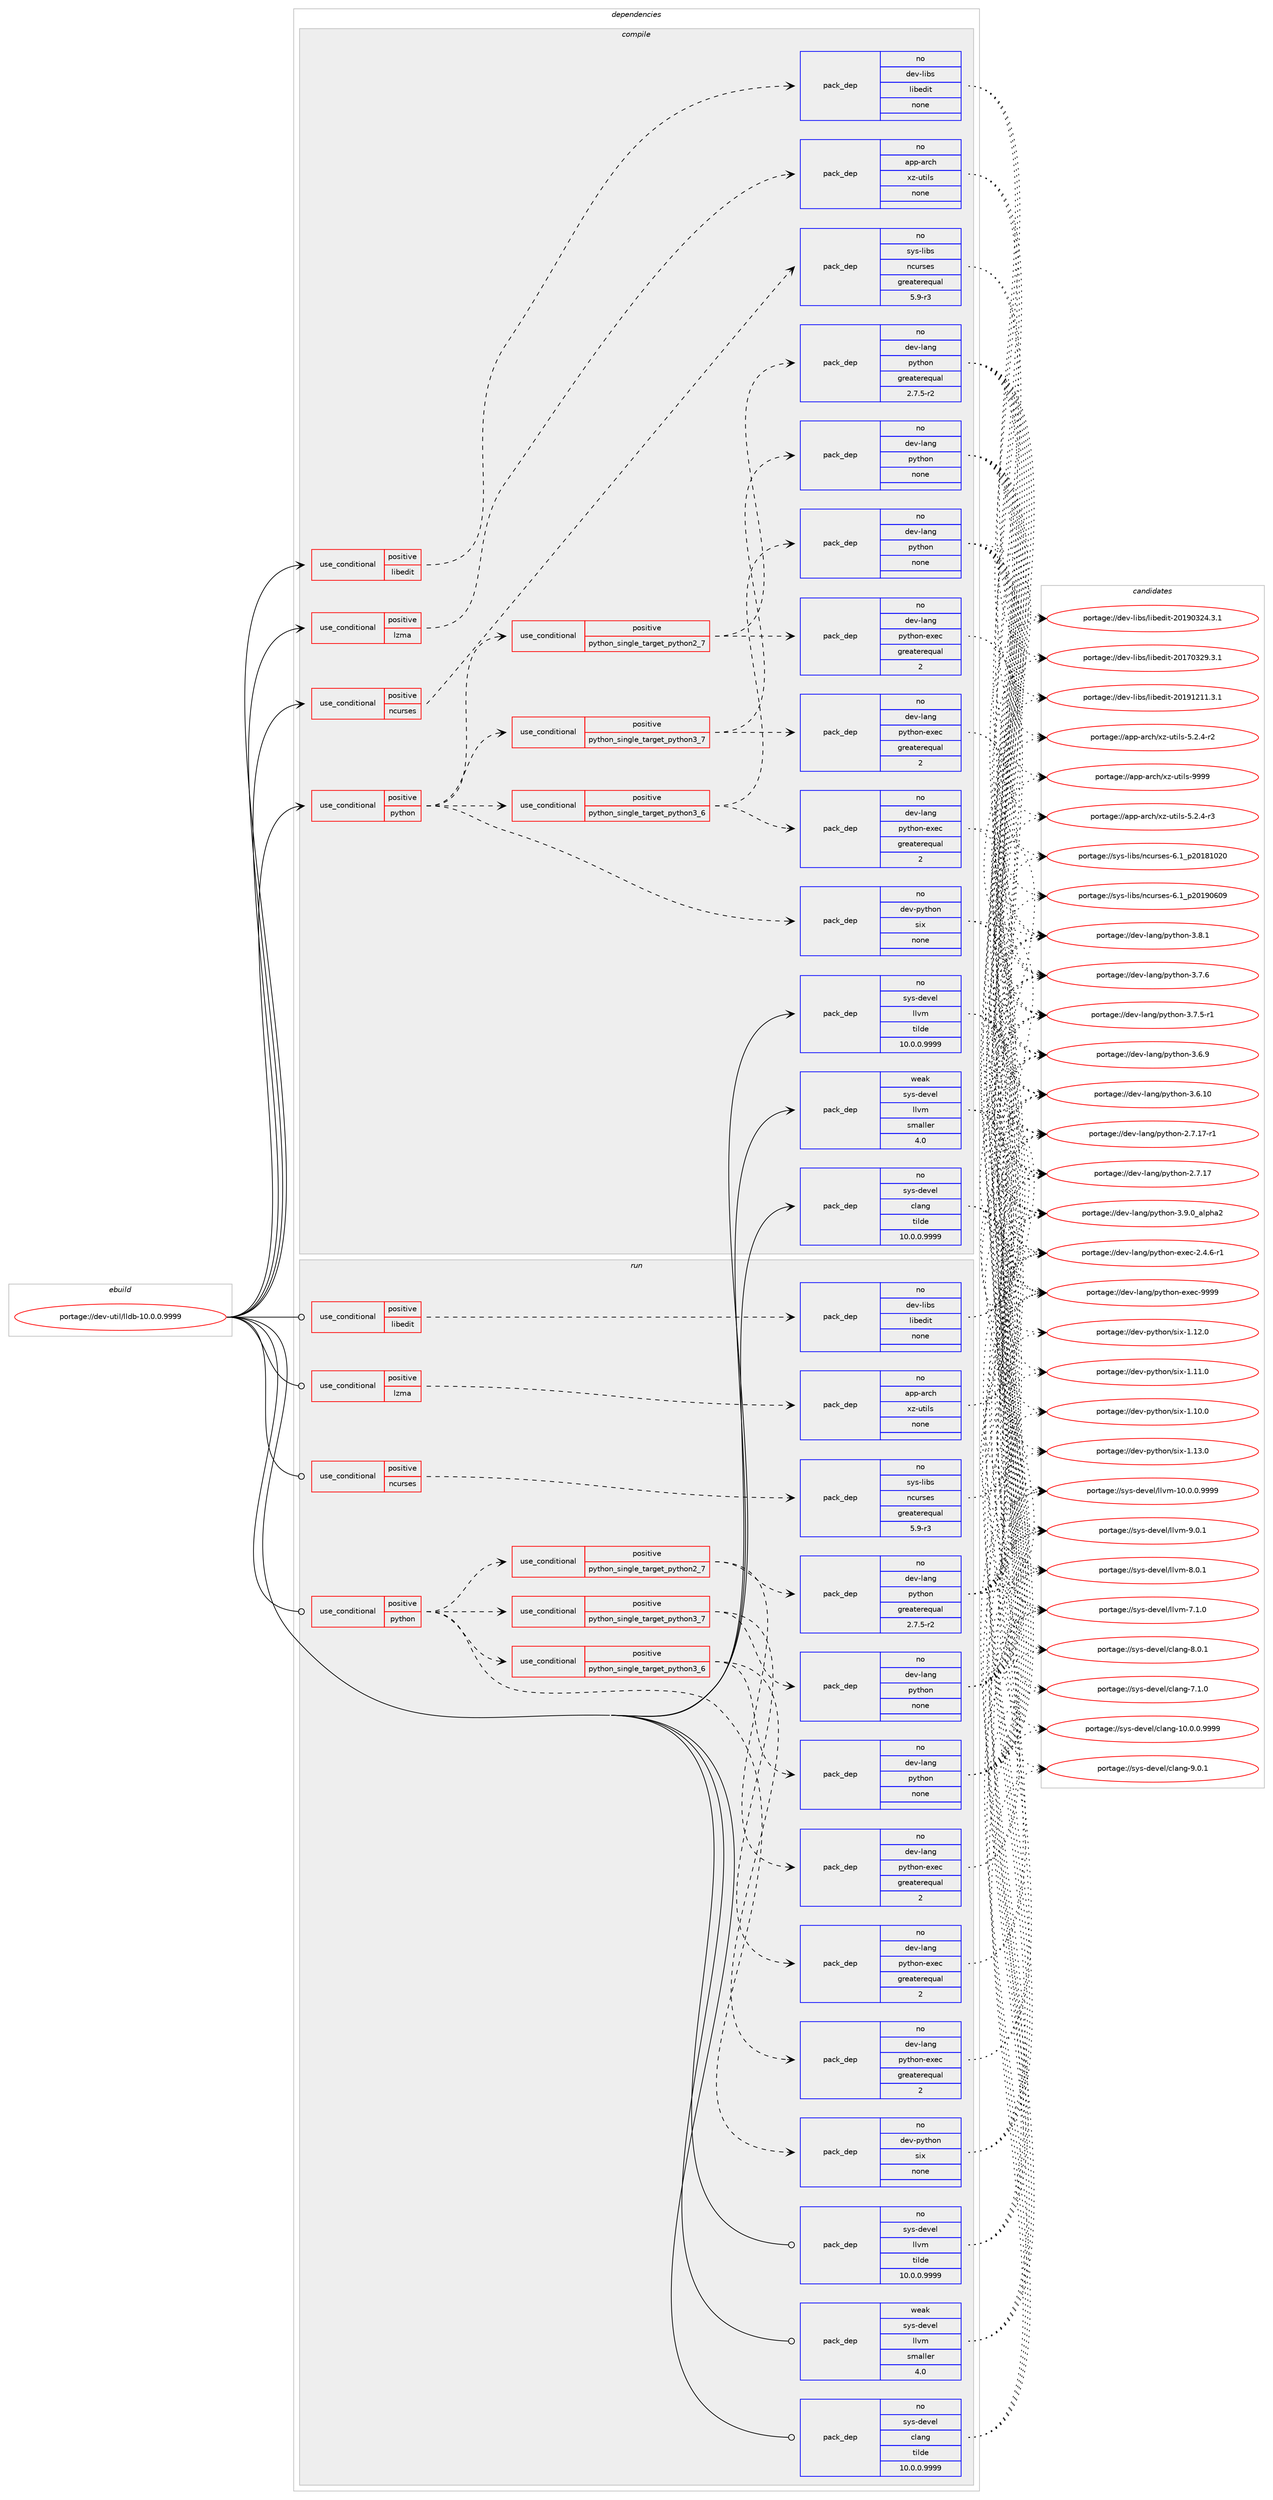 digraph prolog {

# *************
# Graph options
# *************

newrank=true;
concentrate=true;
compound=true;
graph [rankdir=LR,fontname=Helvetica,fontsize=10,ranksep=1.5];#, ranksep=2.5, nodesep=0.2];
edge  [arrowhead=vee];
node  [fontname=Helvetica,fontsize=10];

# **********
# The ebuild
# **********

subgraph cluster_leftcol {
color=gray;
label=<<i>ebuild</i>>;
id [label="portage://dev-util/lldb-10.0.0.9999", color=red, width=4, href="../dev-util/lldb-10.0.0.9999.svg"];
}

# ****************
# The dependencies
# ****************

subgraph cluster_midcol {
color=gray;
label=<<i>dependencies</i>>;
subgraph cluster_compile {
fillcolor="#eeeeee";
style=filled;
label=<<i>compile</i>>;
subgraph cond62200 {
dependency299809 [label=<<TABLE BORDER="0" CELLBORDER="1" CELLSPACING="0" CELLPADDING="4"><TR><TD ROWSPAN="3" CELLPADDING="10">use_conditional</TD></TR><TR><TD>positive</TD></TR><TR><TD>libedit</TD></TR></TABLE>>, shape=none, color=red];
subgraph pack233000 {
dependency299810 [label=<<TABLE BORDER="0" CELLBORDER="1" CELLSPACING="0" CELLPADDING="4" WIDTH="220"><TR><TD ROWSPAN="6" CELLPADDING="30">pack_dep</TD></TR><TR><TD WIDTH="110">no</TD></TR><TR><TD>dev-libs</TD></TR><TR><TD>libedit</TD></TR><TR><TD>none</TD></TR><TR><TD></TD></TR></TABLE>>, shape=none, color=blue];
}
dependency299809:e -> dependency299810:w [weight=20,style="dashed",arrowhead="vee"];
}
id:e -> dependency299809:w [weight=20,style="solid",arrowhead="vee"];
subgraph cond62201 {
dependency299811 [label=<<TABLE BORDER="0" CELLBORDER="1" CELLSPACING="0" CELLPADDING="4"><TR><TD ROWSPAN="3" CELLPADDING="10">use_conditional</TD></TR><TR><TD>positive</TD></TR><TR><TD>lzma</TD></TR></TABLE>>, shape=none, color=red];
subgraph pack233001 {
dependency299812 [label=<<TABLE BORDER="0" CELLBORDER="1" CELLSPACING="0" CELLPADDING="4" WIDTH="220"><TR><TD ROWSPAN="6" CELLPADDING="30">pack_dep</TD></TR><TR><TD WIDTH="110">no</TD></TR><TR><TD>app-arch</TD></TR><TR><TD>xz-utils</TD></TR><TR><TD>none</TD></TR><TR><TD></TD></TR></TABLE>>, shape=none, color=blue];
}
dependency299811:e -> dependency299812:w [weight=20,style="dashed",arrowhead="vee"];
}
id:e -> dependency299811:w [weight=20,style="solid",arrowhead="vee"];
subgraph cond62202 {
dependency299813 [label=<<TABLE BORDER="0" CELLBORDER="1" CELLSPACING="0" CELLPADDING="4"><TR><TD ROWSPAN="3" CELLPADDING="10">use_conditional</TD></TR><TR><TD>positive</TD></TR><TR><TD>ncurses</TD></TR></TABLE>>, shape=none, color=red];
subgraph pack233002 {
dependency299814 [label=<<TABLE BORDER="0" CELLBORDER="1" CELLSPACING="0" CELLPADDING="4" WIDTH="220"><TR><TD ROWSPAN="6" CELLPADDING="30">pack_dep</TD></TR><TR><TD WIDTH="110">no</TD></TR><TR><TD>sys-libs</TD></TR><TR><TD>ncurses</TD></TR><TR><TD>greaterequal</TD></TR><TR><TD>5.9-r3</TD></TR></TABLE>>, shape=none, color=blue];
}
dependency299813:e -> dependency299814:w [weight=20,style="dashed",arrowhead="vee"];
}
id:e -> dependency299813:w [weight=20,style="solid",arrowhead="vee"];
subgraph cond62203 {
dependency299815 [label=<<TABLE BORDER="0" CELLBORDER="1" CELLSPACING="0" CELLPADDING="4"><TR><TD ROWSPAN="3" CELLPADDING="10">use_conditional</TD></TR><TR><TD>positive</TD></TR><TR><TD>python</TD></TR></TABLE>>, shape=none, color=red];
subgraph pack233003 {
dependency299816 [label=<<TABLE BORDER="0" CELLBORDER="1" CELLSPACING="0" CELLPADDING="4" WIDTH="220"><TR><TD ROWSPAN="6" CELLPADDING="30">pack_dep</TD></TR><TR><TD WIDTH="110">no</TD></TR><TR><TD>dev-python</TD></TR><TR><TD>six</TD></TR><TR><TD>none</TD></TR><TR><TD></TD></TR></TABLE>>, shape=none, color=blue];
}
dependency299815:e -> dependency299816:w [weight=20,style="dashed",arrowhead="vee"];
subgraph cond62204 {
dependency299817 [label=<<TABLE BORDER="0" CELLBORDER="1" CELLSPACING="0" CELLPADDING="4"><TR><TD ROWSPAN="3" CELLPADDING="10">use_conditional</TD></TR><TR><TD>positive</TD></TR><TR><TD>python_single_target_python2_7</TD></TR></TABLE>>, shape=none, color=red];
subgraph pack233004 {
dependency299818 [label=<<TABLE BORDER="0" CELLBORDER="1" CELLSPACING="0" CELLPADDING="4" WIDTH="220"><TR><TD ROWSPAN="6" CELLPADDING="30">pack_dep</TD></TR><TR><TD WIDTH="110">no</TD></TR><TR><TD>dev-lang</TD></TR><TR><TD>python</TD></TR><TR><TD>greaterequal</TD></TR><TR><TD>2.7.5-r2</TD></TR></TABLE>>, shape=none, color=blue];
}
dependency299817:e -> dependency299818:w [weight=20,style="dashed",arrowhead="vee"];
subgraph pack233005 {
dependency299819 [label=<<TABLE BORDER="0" CELLBORDER="1" CELLSPACING="0" CELLPADDING="4" WIDTH="220"><TR><TD ROWSPAN="6" CELLPADDING="30">pack_dep</TD></TR><TR><TD WIDTH="110">no</TD></TR><TR><TD>dev-lang</TD></TR><TR><TD>python-exec</TD></TR><TR><TD>greaterequal</TD></TR><TR><TD>2</TD></TR></TABLE>>, shape=none, color=blue];
}
dependency299817:e -> dependency299819:w [weight=20,style="dashed",arrowhead="vee"];
}
dependency299815:e -> dependency299817:w [weight=20,style="dashed",arrowhead="vee"];
subgraph cond62205 {
dependency299820 [label=<<TABLE BORDER="0" CELLBORDER="1" CELLSPACING="0" CELLPADDING="4"><TR><TD ROWSPAN="3" CELLPADDING="10">use_conditional</TD></TR><TR><TD>positive</TD></TR><TR><TD>python_single_target_python3_6</TD></TR></TABLE>>, shape=none, color=red];
subgraph pack233006 {
dependency299821 [label=<<TABLE BORDER="0" CELLBORDER="1" CELLSPACING="0" CELLPADDING="4" WIDTH="220"><TR><TD ROWSPAN="6" CELLPADDING="30">pack_dep</TD></TR><TR><TD WIDTH="110">no</TD></TR><TR><TD>dev-lang</TD></TR><TR><TD>python</TD></TR><TR><TD>none</TD></TR><TR><TD></TD></TR></TABLE>>, shape=none, color=blue];
}
dependency299820:e -> dependency299821:w [weight=20,style="dashed",arrowhead="vee"];
subgraph pack233007 {
dependency299822 [label=<<TABLE BORDER="0" CELLBORDER="1" CELLSPACING="0" CELLPADDING="4" WIDTH="220"><TR><TD ROWSPAN="6" CELLPADDING="30">pack_dep</TD></TR><TR><TD WIDTH="110">no</TD></TR><TR><TD>dev-lang</TD></TR><TR><TD>python-exec</TD></TR><TR><TD>greaterequal</TD></TR><TR><TD>2</TD></TR></TABLE>>, shape=none, color=blue];
}
dependency299820:e -> dependency299822:w [weight=20,style="dashed",arrowhead="vee"];
}
dependency299815:e -> dependency299820:w [weight=20,style="dashed",arrowhead="vee"];
subgraph cond62206 {
dependency299823 [label=<<TABLE BORDER="0" CELLBORDER="1" CELLSPACING="0" CELLPADDING="4"><TR><TD ROWSPAN="3" CELLPADDING="10">use_conditional</TD></TR><TR><TD>positive</TD></TR><TR><TD>python_single_target_python3_7</TD></TR></TABLE>>, shape=none, color=red];
subgraph pack233008 {
dependency299824 [label=<<TABLE BORDER="0" CELLBORDER="1" CELLSPACING="0" CELLPADDING="4" WIDTH="220"><TR><TD ROWSPAN="6" CELLPADDING="30">pack_dep</TD></TR><TR><TD WIDTH="110">no</TD></TR><TR><TD>dev-lang</TD></TR><TR><TD>python</TD></TR><TR><TD>none</TD></TR><TR><TD></TD></TR></TABLE>>, shape=none, color=blue];
}
dependency299823:e -> dependency299824:w [weight=20,style="dashed",arrowhead="vee"];
subgraph pack233009 {
dependency299825 [label=<<TABLE BORDER="0" CELLBORDER="1" CELLSPACING="0" CELLPADDING="4" WIDTH="220"><TR><TD ROWSPAN="6" CELLPADDING="30">pack_dep</TD></TR><TR><TD WIDTH="110">no</TD></TR><TR><TD>dev-lang</TD></TR><TR><TD>python-exec</TD></TR><TR><TD>greaterequal</TD></TR><TR><TD>2</TD></TR></TABLE>>, shape=none, color=blue];
}
dependency299823:e -> dependency299825:w [weight=20,style="dashed",arrowhead="vee"];
}
dependency299815:e -> dependency299823:w [weight=20,style="dashed",arrowhead="vee"];
}
id:e -> dependency299815:w [weight=20,style="solid",arrowhead="vee"];
subgraph pack233010 {
dependency299826 [label=<<TABLE BORDER="0" CELLBORDER="1" CELLSPACING="0" CELLPADDING="4" WIDTH="220"><TR><TD ROWSPAN="6" CELLPADDING="30">pack_dep</TD></TR><TR><TD WIDTH="110">no</TD></TR><TR><TD>sys-devel</TD></TR><TR><TD>clang</TD></TR><TR><TD>tilde</TD></TR><TR><TD>10.0.0.9999</TD></TR></TABLE>>, shape=none, color=blue];
}
id:e -> dependency299826:w [weight=20,style="solid",arrowhead="vee"];
subgraph pack233011 {
dependency299827 [label=<<TABLE BORDER="0" CELLBORDER="1" CELLSPACING="0" CELLPADDING="4" WIDTH="220"><TR><TD ROWSPAN="6" CELLPADDING="30">pack_dep</TD></TR><TR><TD WIDTH="110">no</TD></TR><TR><TD>sys-devel</TD></TR><TR><TD>llvm</TD></TR><TR><TD>tilde</TD></TR><TR><TD>10.0.0.9999</TD></TR></TABLE>>, shape=none, color=blue];
}
id:e -> dependency299827:w [weight=20,style="solid",arrowhead="vee"];
subgraph pack233012 {
dependency299828 [label=<<TABLE BORDER="0" CELLBORDER="1" CELLSPACING="0" CELLPADDING="4" WIDTH="220"><TR><TD ROWSPAN="6" CELLPADDING="30">pack_dep</TD></TR><TR><TD WIDTH="110">weak</TD></TR><TR><TD>sys-devel</TD></TR><TR><TD>llvm</TD></TR><TR><TD>smaller</TD></TR><TR><TD>4.0</TD></TR></TABLE>>, shape=none, color=blue];
}
id:e -> dependency299828:w [weight=20,style="solid",arrowhead="vee"];
}
subgraph cluster_compileandrun {
fillcolor="#eeeeee";
style=filled;
label=<<i>compile and run</i>>;
}
subgraph cluster_run {
fillcolor="#eeeeee";
style=filled;
label=<<i>run</i>>;
subgraph cond62207 {
dependency299829 [label=<<TABLE BORDER="0" CELLBORDER="1" CELLSPACING="0" CELLPADDING="4"><TR><TD ROWSPAN="3" CELLPADDING="10">use_conditional</TD></TR><TR><TD>positive</TD></TR><TR><TD>libedit</TD></TR></TABLE>>, shape=none, color=red];
subgraph pack233013 {
dependency299830 [label=<<TABLE BORDER="0" CELLBORDER="1" CELLSPACING="0" CELLPADDING="4" WIDTH="220"><TR><TD ROWSPAN="6" CELLPADDING="30">pack_dep</TD></TR><TR><TD WIDTH="110">no</TD></TR><TR><TD>dev-libs</TD></TR><TR><TD>libedit</TD></TR><TR><TD>none</TD></TR><TR><TD></TD></TR></TABLE>>, shape=none, color=blue];
}
dependency299829:e -> dependency299830:w [weight=20,style="dashed",arrowhead="vee"];
}
id:e -> dependency299829:w [weight=20,style="solid",arrowhead="odot"];
subgraph cond62208 {
dependency299831 [label=<<TABLE BORDER="0" CELLBORDER="1" CELLSPACING="0" CELLPADDING="4"><TR><TD ROWSPAN="3" CELLPADDING="10">use_conditional</TD></TR><TR><TD>positive</TD></TR><TR><TD>lzma</TD></TR></TABLE>>, shape=none, color=red];
subgraph pack233014 {
dependency299832 [label=<<TABLE BORDER="0" CELLBORDER="1" CELLSPACING="0" CELLPADDING="4" WIDTH="220"><TR><TD ROWSPAN="6" CELLPADDING="30">pack_dep</TD></TR><TR><TD WIDTH="110">no</TD></TR><TR><TD>app-arch</TD></TR><TR><TD>xz-utils</TD></TR><TR><TD>none</TD></TR><TR><TD></TD></TR></TABLE>>, shape=none, color=blue];
}
dependency299831:e -> dependency299832:w [weight=20,style="dashed",arrowhead="vee"];
}
id:e -> dependency299831:w [weight=20,style="solid",arrowhead="odot"];
subgraph cond62209 {
dependency299833 [label=<<TABLE BORDER="0" CELLBORDER="1" CELLSPACING="0" CELLPADDING="4"><TR><TD ROWSPAN="3" CELLPADDING="10">use_conditional</TD></TR><TR><TD>positive</TD></TR><TR><TD>ncurses</TD></TR></TABLE>>, shape=none, color=red];
subgraph pack233015 {
dependency299834 [label=<<TABLE BORDER="0" CELLBORDER="1" CELLSPACING="0" CELLPADDING="4" WIDTH="220"><TR><TD ROWSPAN="6" CELLPADDING="30">pack_dep</TD></TR><TR><TD WIDTH="110">no</TD></TR><TR><TD>sys-libs</TD></TR><TR><TD>ncurses</TD></TR><TR><TD>greaterequal</TD></TR><TR><TD>5.9-r3</TD></TR></TABLE>>, shape=none, color=blue];
}
dependency299833:e -> dependency299834:w [weight=20,style="dashed",arrowhead="vee"];
}
id:e -> dependency299833:w [weight=20,style="solid",arrowhead="odot"];
subgraph cond62210 {
dependency299835 [label=<<TABLE BORDER="0" CELLBORDER="1" CELLSPACING="0" CELLPADDING="4"><TR><TD ROWSPAN="3" CELLPADDING="10">use_conditional</TD></TR><TR><TD>positive</TD></TR><TR><TD>python</TD></TR></TABLE>>, shape=none, color=red];
subgraph pack233016 {
dependency299836 [label=<<TABLE BORDER="0" CELLBORDER="1" CELLSPACING="0" CELLPADDING="4" WIDTH="220"><TR><TD ROWSPAN="6" CELLPADDING="30">pack_dep</TD></TR><TR><TD WIDTH="110">no</TD></TR><TR><TD>dev-python</TD></TR><TR><TD>six</TD></TR><TR><TD>none</TD></TR><TR><TD></TD></TR></TABLE>>, shape=none, color=blue];
}
dependency299835:e -> dependency299836:w [weight=20,style="dashed",arrowhead="vee"];
subgraph cond62211 {
dependency299837 [label=<<TABLE BORDER="0" CELLBORDER="1" CELLSPACING="0" CELLPADDING="4"><TR><TD ROWSPAN="3" CELLPADDING="10">use_conditional</TD></TR><TR><TD>positive</TD></TR><TR><TD>python_single_target_python2_7</TD></TR></TABLE>>, shape=none, color=red];
subgraph pack233017 {
dependency299838 [label=<<TABLE BORDER="0" CELLBORDER="1" CELLSPACING="0" CELLPADDING="4" WIDTH="220"><TR><TD ROWSPAN="6" CELLPADDING="30">pack_dep</TD></TR><TR><TD WIDTH="110">no</TD></TR><TR><TD>dev-lang</TD></TR><TR><TD>python</TD></TR><TR><TD>greaterequal</TD></TR><TR><TD>2.7.5-r2</TD></TR></TABLE>>, shape=none, color=blue];
}
dependency299837:e -> dependency299838:w [weight=20,style="dashed",arrowhead="vee"];
subgraph pack233018 {
dependency299839 [label=<<TABLE BORDER="0" CELLBORDER="1" CELLSPACING="0" CELLPADDING="4" WIDTH="220"><TR><TD ROWSPAN="6" CELLPADDING="30">pack_dep</TD></TR><TR><TD WIDTH="110">no</TD></TR><TR><TD>dev-lang</TD></TR><TR><TD>python-exec</TD></TR><TR><TD>greaterequal</TD></TR><TR><TD>2</TD></TR></TABLE>>, shape=none, color=blue];
}
dependency299837:e -> dependency299839:w [weight=20,style="dashed",arrowhead="vee"];
}
dependency299835:e -> dependency299837:w [weight=20,style="dashed",arrowhead="vee"];
subgraph cond62212 {
dependency299840 [label=<<TABLE BORDER="0" CELLBORDER="1" CELLSPACING="0" CELLPADDING="4"><TR><TD ROWSPAN="3" CELLPADDING="10">use_conditional</TD></TR><TR><TD>positive</TD></TR><TR><TD>python_single_target_python3_6</TD></TR></TABLE>>, shape=none, color=red];
subgraph pack233019 {
dependency299841 [label=<<TABLE BORDER="0" CELLBORDER="1" CELLSPACING="0" CELLPADDING="4" WIDTH="220"><TR><TD ROWSPAN="6" CELLPADDING="30">pack_dep</TD></TR><TR><TD WIDTH="110">no</TD></TR><TR><TD>dev-lang</TD></TR><TR><TD>python</TD></TR><TR><TD>none</TD></TR><TR><TD></TD></TR></TABLE>>, shape=none, color=blue];
}
dependency299840:e -> dependency299841:w [weight=20,style="dashed",arrowhead="vee"];
subgraph pack233020 {
dependency299842 [label=<<TABLE BORDER="0" CELLBORDER="1" CELLSPACING="0" CELLPADDING="4" WIDTH="220"><TR><TD ROWSPAN="6" CELLPADDING="30">pack_dep</TD></TR><TR><TD WIDTH="110">no</TD></TR><TR><TD>dev-lang</TD></TR><TR><TD>python-exec</TD></TR><TR><TD>greaterequal</TD></TR><TR><TD>2</TD></TR></TABLE>>, shape=none, color=blue];
}
dependency299840:e -> dependency299842:w [weight=20,style="dashed",arrowhead="vee"];
}
dependency299835:e -> dependency299840:w [weight=20,style="dashed",arrowhead="vee"];
subgraph cond62213 {
dependency299843 [label=<<TABLE BORDER="0" CELLBORDER="1" CELLSPACING="0" CELLPADDING="4"><TR><TD ROWSPAN="3" CELLPADDING="10">use_conditional</TD></TR><TR><TD>positive</TD></TR><TR><TD>python_single_target_python3_7</TD></TR></TABLE>>, shape=none, color=red];
subgraph pack233021 {
dependency299844 [label=<<TABLE BORDER="0" CELLBORDER="1" CELLSPACING="0" CELLPADDING="4" WIDTH="220"><TR><TD ROWSPAN="6" CELLPADDING="30">pack_dep</TD></TR><TR><TD WIDTH="110">no</TD></TR><TR><TD>dev-lang</TD></TR><TR><TD>python</TD></TR><TR><TD>none</TD></TR><TR><TD></TD></TR></TABLE>>, shape=none, color=blue];
}
dependency299843:e -> dependency299844:w [weight=20,style="dashed",arrowhead="vee"];
subgraph pack233022 {
dependency299845 [label=<<TABLE BORDER="0" CELLBORDER="1" CELLSPACING="0" CELLPADDING="4" WIDTH="220"><TR><TD ROWSPAN="6" CELLPADDING="30">pack_dep</TD></TR><TR><TD WIDTH="110">no</TD></TR><TR><TD>dev-lang</TD></TR><TR><TD>python-exec</TD></TR><TR><TD>greaterequal</TD></TR><TR><TD>2</TD></TR></TABLE>>, shape=none, color=blue];
}
dependency299843:e -> dependency299845:w [weight=20,style="dashed",arrowhead="vee"];
}
dependency299835:e -> dependency299843:w [weight=20,style="dashed",arrowhead="vee"];
}
id:e -> dependency299835:w [weight=20,style="solid",arrowhead="odot"];
subgraph pack233023 {
dependency299846 [label=<<TABLE BORDER="0" CELLBORDER="1" CELLSPACING="0" CELLPADDING="4" WIDTH="220"><TR><TD ROWSPAN="6" CELLPADDING="30">pack_dep</TD></TR><TR><TD WIDTH="110">no</TD></TR><TR><TD>sys-devel</TD></TR><TR><TD>clang</TD></TR><TR><TD>tilde</TD></TR><TR><TD>10.0.0.9999</TD></TR></TABLE>>, shape=none, color=blue];
}
id:e -> dependency299846:w [weight=20,style="solid",arrowhead="odot"];
subgraph pack233024 {
dependency299847 [label=<<TABLE BORDER="0" CELLBORDER="1" CELLSPACING="0" CELLPADDING="4" WIDTH="220"><TR><TD ROWSPAN="6" CELLPADDING="30">pack_dep</TD></TR><TR><TD WIDTH="110">no</TD></TR><TR><TD>sys-devel</TD></TR><TR><TD>llvm</TD></TR><TR><TD>tilde</TD></TR><TR><TD>10.0.0.9999</TD></TR></TABLE>>, shape=none, color=blue];
}
id:e -> dependency299847:w [weight=20,style="solid",arrowhead="odot"];
subgraph pack233025 {
dependency299848 [label=<<TABLE BORDER="0" CELLBORDER="1" CELLSPACING="0" CELLPADDING="4" WIDTH="220"><TR><TD ROWSPAN="6" CELLPADDING="30">pack_dep</TD></TR><TR><TD WIDTH="110">weak</TD></TR><TR><TD>sys-devel</TD></TR><TR><TD>llvm</TD></TR><TR><TD>smaller</TD></TR><TR><TD>4.0</TD></TR></TABLE>>, shape=none, color=blue];
}
id:e -> dependency299848:w [weight=20,style="solid",arrowhead="odot"];
}
}

# **************
# The candidates
# **************

subgraph cluster_choices {
rank=same;
color=gray;
label=<<i>candidates</i>>;

subgraph choice233000 {
color=black;
nodesep=1;
choice1001011184510810598115471081059810110010511645504849574950494946514649 [label="portage://dev-libs/libedit-20191211.3.1", color=red, width=4,href="../dev-libs/libedit-20191211.3.1.svg"];
choice1001011184510810598115471081059810110010511645504849574851505246514649 [label="portage://dev-libs/libedit-20190324.3.1", color=red, width=4,href="../dev-libs/libedit-20190324.3.1.svg"];
choice1001011184510810598115471081059810110010511645504849554851505746514649 [label="portage://dev-libs/libedit-20170329.3.1", color=red, width=4,href="../dev-libs/libedit-20170329.3.1.svg"];
dependency299810:e -> choice1001011184510810598115471081059810110010511645504849574950494946514649:w [style=dotted,weight="100"];
dependency299810:e -> choice1001011184510810598115471081059810110010511645504849574851505246514649:w [style=dotted,weight="100"];
dependency299810:e -> choice1001011184510810598115471081059810110010511645504849554851505746514649:w [style=dotted,weight="100"];
}
subgraph choice233001 {
color=black;
nodesep=1;
choice9711211245971149910447120122451171161051081154557575757 [label="portage://app-arch/xz-utils-9999", color=red, width=4,href="../app-arch/xz-utils-9999.svg"];
choice9711211245971149910447120122451171161051081154553465046524511451 [label="portage://app-arch/xz-utils-5.2.4-r3", color=red, width=4,href="../app-arch/xz-utils-5.2.4-r3.svg"];
choice9711211245971149910447120122451171161051081154553465046524511450 [label="portage://app-arch/xz-utils-5.2.4-r2", color=red, width=4,href="../app-arch/xz-utils-5.2.4-r2.svg"];
dependency299812:e -> choice9711211245971149910447120122451171161051081154557575757:w [style=dotted,weight="100"];
dependency299812:e -> choice9711211245971149910447120122451171161051081154553465046524511451:w [style=dotted,weight="100"];
dependency299812:e -> choice9711211245971149910447120122451171161051081154553465046524511450:w [style=dotted,weight="100"];
}
subgraph choice233002 {
color=black;
nodesep=1;
choice1151211154510810598115471109911711411510111545544649951125048495748544857 [label="portage://sys-libs/ncurses-6.1_p20190609", color=red, width=4,href="../sys-libs/ncurses-6.1_p20190609.svg"];
choice1151211154510810598115471109911711411510111545544649951125048495649485048 [label="portage://sys-libs/ncurses-6.1_p20181020", color=red, width=4,href="../sys-libs/ncurses-6.1_p20181020.svg"];
dependency299814:e -> choice1151211154510810598115471109911711411510111545544649951125048495748544857:w [style=dotted,weight="100"];
dependency299814:e -> choice1151211154510810598115471109911711411510111545544649951125048495649485048:w [style=dotted,weight="100"];
}
subgraph choice233003 {
color=black;
nodesep=1;
choice100101118451121211161041111104711510512045494649514648 [label="portage://dev-python/six-1.13.0", color=red, width=4,href="../dev-python/six-1.13.0.svg"];
choice100101118451121211161041111104711510512045494649504648 [label="portage://dev-python/six-1.12.0", color=red, width=4,href="../dev-python/six-1.12.0.svg"];
choice100101118451121211161041111104711510512045494649494648 [label="portage://dev-python/six-1.11.0", color=red, width=4,href="../dev-python/six-1.11.0.svg"];
choice100101118451121211161041111104711510512045494649484648 [label="portage://dev-python/six-1.10.0", color=red, width=4,href="../dev-python/six-1.10.0.svg"];
dependency299816:e -> choice100101118451121211161041111104711510512045494649514648:w [style=dotted,weight="100"];
dependency299816:e -> choice100101118451121211161041111104711510512045494649504648:w [style=dotted,weight="100"];
dependency299816:e -> choice100101118451121211161041111104711510512045494649494648:w [style=dotted,weight="100"];
dependency299816:e -> choice100101118451121211161041111104711510512045494649484648:w [style=dotted,weight="100"];
}
subgraph choice233004 {
color=black;
nodesep=1;
choice10010111845108971101034711212111610411111045514657464895971081121049750 [label="portage://dev-lang/python-3.9.0_alpha2", color=red, width=4,href="../dev-lang/python-3.9.0_alpha2.svg"];
choice100101118451089711010347112121116104111110455146564649 [label="portage://dev-lang/python-3.8.1", color=red, width=4,href="../dev-lang/python-3.8.1.svg"];
choice100101118451089711010347112121116104111110455146554654 [label="portage://dev-lang/python-3.7.6", color=red, width=4,href="../dev-lang/python-3.7.6.svg"];
choice1001011184510897110103471121211161041111104551465546534511449 [label="portage://dev-lang/python-3.7.5-r1", color=red, width=4,href="../dev-lang/python-3.7.5-r1.svg"];
choice100101118451089711010347112121116104111110455146544657 [label="portage://dev-lang/python-3.6.9", color=red, width=4,href="../dev-lang/python-3.6.9.svg"];
choice10010111845108971101034711212111610411111045514654464948 [label="portage://dev-lang/python-3.6.10", color=red, width=4,href="../dev-lang/python-3.6.10.svg"];
choice100101118451089711010347112121116104111110455046554649554511449 [label="portage://dev-lang/python-2.7.17-r1", color=red, width=4,href="../dev-lang/python-2.7.17-r1.svg"];
choice10010111845108971101034711212111610411111045504655464955 [label="portage://dev-lang/python-2.7.17", color=red, width=4,href="../dev-lang/python-2.7.17.svg"];
dependency299818:e -> choice10010111845108971101034711212111610411111045514657464895971081121049750:w [style=dotted,weight="100"];
dependency299818:e -> choice100101118451089711010347112121116104111110455146564649:w [style=dotted,weight="100"];
dependency299818:e -> choice100101118451089711010347112121116104111110455146554654:w [style=dotted,weight="100"];
dependency299818:e -> choice1001011184510897110103471121211161041111104551465546534511449:w [style=dotted,weight="100"];
dependency299818:e -> choice100101118451089711010347112121116104111110455146544657:w [style=dotted,weight="100"];
dependency299818:e -> choice10010111845108971101034711212111610411111045514654464948:w [style=dotted,weight="100"];
dependency299818:e -> choice100101118451089711010347112121116104111110455046554649554511449:w [style=dotted,weight="100"];
dependency299818:e -> choice10010111845108971101034711212111610411111045504655464955:w [style=dotted,weight="100"];
}
subgraph choice233005 {
color=black;
nodesep=1;
choice10010111845108971101034711212111610411111045101120101994557575757 [label="portage://dev-lang/python-exec-9999", color=red, width=4,href="../dev-lang/python-exec-9999.svg"];
choice10010111845108971101034711212111610411111045101120101994550465246544511449 [label="portage://dev-lang/python-exec-2.4.6-r1", color=red, width=4,href="../dev-lang/python-exec-2.4.6-r1.svg"];
dependency299819:e -> choice10010111845108971101034711212111610411111045101120101994557575757:w [style=dotted,weight="100"];
dependency299819:e -> choice10010111845108971101034711212111610411111045101120101994550465246544511449:w [style=dotted,weight="100"];
}
subgraph choice233006 {
color=black;
nodesep=1;
choice10010111845108971101034711212111610411111045514657464895971081121049750 [label="portage://dev-lang/python-3.9.0_alpha2", color=red, width=4,href="../dev-lang/python-3.9.0_alpha2.svg"];
choice100101118451089711010347112121116104111110455146564649 [label="portage://dev-lang/python-3.8.1", color=red, width=4,href="../dev-lang/python-3.8.1.svg"];
choice100101118451089711010347112121116104111110455146554654 [label="portage://dev-lang/python-3.7.6", color=red, width=4,href="../dev-lang/python-3.7.6.svg"];
choice1001011184510897110103471121211161041111104551465546534511449 [label="portage://dev-lang/python-3.7.5-r1", color=red, width=4,href="../dev-lang/python-3.7.5-r1.svg"];
choice100101118451089711010347112121116104111110455146544657 [label="portage://dev-lang/python-3.6.9", color=red, width=4,href="../dev-lang/python-3.6.9.svg"];
choice10010111845108971101034711212111610411111045514654464948 [label="portage://dev-lang/python-3.6.10", color=red, width=4,href="../dev-lang/python-3.6.10.svg"];
choice100101118451089711010347112121116104111110455046554649554511449 [label="portage://dev-lang/python-2.7.17-r1", color=red, width=4,href="../dev-lang/python-2.7.17-r1.svg"];
choice10010111845108971101034711212111610411111045504655464955 [label="portage://dev-lang/python-2.7.17", color=red, width=4,href="../dev-lang/python-2.7.17.svg"];
dependency299821:e -> choice10010111845108971101034711212111610411111045514657464895971081121049750:w [style=dotted,weight="100"];
dependency299821:e -> choice100101118451089711010347112121116104111110455146564649:w [style=dotted,weight="100"];
dependency299821:e -> choice100101118451089711010347112121116104111110455146554654:w [style=dotted,weight="100"];
dependency299821:e -> choice1001011184510897110103471121211161041111104551465546534511449:w [style=dotted,weight="100"];
dependency299821:e -> choice100101118451089711010347112121116104111110455146544657:w [style=dotted,weight="100"];
dependency299821:e -> choice10010111845108971101034711212111610411111045514654464948:w [style=dotted,weight="100"];
dependency299821:e -> choice100101118451089711010347112121116104111110455046554649554511449:w [style=dotted,weight="100"];
dependency299821:e -> choice10010111845108971101034711212111610411111045504655464955:w [style=dotted,weight="100"];
}
subgraph choice233007 {
color=black;
nodesep=1;
choice10010111845108971101034711212111610411111045101120101994557575757 [label="portage://dev-lang/python-exec-9999", color=red, width=4,href="../dev-lang/python-exec-9999.svg"];
choice10010111845108971101034711212111610411111045101120101994550465246544511449 [label="portage://dev-lang/python-exec-2.4.6-r1", color=red, width=4,href="../dev-lang/python-exec-2.4.6-r1.svg"];
dependency299822:e -> choice10010111845108971101034711212111610411111045101120101994557575757:w [style=dotted,weight="100"];
dependency299822:e -> choice10010111845108971101034711212111610411111045101120101994550465246544511449:w [style=dotted,weight="100"];
}
subgraph choice233008 {
color=black;
nodesep=1;
choice10010111845108971101034711212111610411111045514657464895971081121049750 [label="portage://dev-lang/python-3.9.0_alpha2", color=red, width=4,href="../dev-lang/python-3.9.0_alpha2.svg"];
choice100101118451089711010347112121116104111110455146564649 [label="portage://dev-lang/python-3.8.1", color=red, width=4,href="../dev-lang/python-3.8.1.svg"];
choice100101118451089711010347112121116104111110455146554654 [label="portage://dev-lang/python-3.7.6", color=red, width=4,href="../dev-lang/python-3.7.6.svg"];
choice1001011184510897110103471121211161041111104551465546534511449 [label="portage://dev-lang/python-3.7.5-r1", color=red, width=4,href="../dev-lang/python-3.7.5-r1.svg"];
choice100101118451089711010347112121116104111110455146544657 [label="portage://dev-lang/python-3.6.9", color=red, width=4,href="../dev-lang/python-3.6.9.svg"];
choice10010111845108971101034711212111610411111045514654464948 [label="portage://dev-lang/python-3.6.10", color=red, width=4,href="../dev-lang/python-3.6.10.svg"];
choice100101118451089711010347112121116104111110455046554649554511449 [label="portage://dev-lang/python-2.7.17-r1", color=red, width=4,href="../dev-lang/python-2.7.17-r1.svg"];
choice10010111845108971101034711212111610411111045504655464955 [label="portage://dev-lang/python-2.7.17", color=red, width=4,href="../dev-lang/python-2.7.17.svg"];
dependency299824:e -> choice10010111845108971101034711212111610411111045514657464895971081121049750:w [style=dotted,weight="100"];
dependency299824:e -> choice100101118451089711010347112121116104111110455146564649:w [style=dotted,weight="100"];
dependency299824:e -> choice100101118451089711010347112121116104111110455146554654:w [style=dotted,weight="100"];
dependency299824:e -> choice1001011184510897110103471121211161041111104551465546534511449:w [style=dotted,weight="100"];
dependency299824:e -> choice100101118451089711010347112121116104111110455146544657:w [style=dotted,weight="100"];
dependency299824:e -> choice10010111845108971101034711212111610411111045514654464948:w [style=dotted,weight="100"];
dependency299824:e -> choice100101118451089711010347112121116104111110455046554649554511449:w [style=dotted,weight="100"];
dependency299824:e -> choice10010111845108971101034711212111610411111045504655464955:w [style=dotted,weight="100"];
}
subgraph choice233009 {
color=black;
nodesep=1;
choice10010111845108971101034711212111610411111045101120101994557575757 [label="portage://dev-lang/python-exec-9999", color=red, width=4,href="../dev-lang/python-exec-9999.svg"];
choice10010111845108971101034711212111610411111045101120101994550465246544511449 [label="portage://dev-lang/python-exec-2.4.6-r1", color=red, width=4,href="../dev-lang/python-exec-2.4.6-r1.svg"];
dependency299825:e -> choice10010111845108971101034711212111610411111045101120101994557575757:w [style=dotted,weight="100"];
dependency299825:e -> choice10010111845108971101034711212111610411111045101120101994550465246544511449:w [style=dotted,weight="100"];
}
subgraph choice233010 {
color=black;
nodesep=1;
choice11512111545100101118101108479910897110103455746484649 [label="portage://sys-devel/clang-9.0.1", color=red, width=4,href="../sys-devel/clang-9.0.1.svg"];
choice11512111545100101118101108479910897110103455646484649 [label="portage://sys-devel/clang-8.0.1", color=red, width=4,href="../sys-devel/clang-8.0.1.svg"];
choice11512111545100101118101108479910897110103455546494648 [label="portage://sys-devel/clang-7.1.0", color=red, width=4,href="../sys-devel/clang-7.1.0.svg"];
choice11512111545100101118101108479910897110103454948464846484657575757 [label="portage://sys-devel/clang-10.0.0.9999", color=red, width=4,href="../sys-devel/clang-10.0.0.9999.svg"];
dependency299826:e -> choice11512111545100101118101108479910897110103455746484649:w [style=dotted,weight="100"];
dependency299826:e -> choice11512111545100101118101108479910897110103455646484649:w [style=dotted,weight="100"];
dependency299826:e -> choice11512111545100101118101108479910897110103455546494648:w [style=dotted,weight="100"];
dependency299826:e -> choice11512111545100101118101108479910897110103454948464846484657575757:w [style=dotted,weight="100"];
}
subgraph choice233011 {
color=black;
nodesep=1;
choice1151211154510010111810110847108108118109455746484649 [label="portage://sys-devel/llvm-9.0.1", color=red, width=4,href="../sys-devel/llvm-9.0.1.svg"];
choice1151211154510010111810110847108108118109455646484649 [label="portage://sys-devel/llvm-8.0.1", color=red, width=4,href="../sys-devel/llvm-8.0.1.svg"];
choice1151211154510010111810110847108108118109455546494648 [label="portage://sys-devel/llvm-7.1.0", color=red, width=4,href="../sys-devel/llvm-7.1.0.svg"];
choice1151211154510010111810110847108108118109454948464846484657575757 [label="portage://sys-devel/llvm-10.0.0.9999", color=red, width=4,href="../sys-devel/llvm-10.0.0.9999.svg"];
dependency299827:e -> choice1151211154510010111810110847108108118109455746484649:w [style=dotted,weight="100"];
dependency299827:e -> choice1151211154510010111810110847108108118109455646484649:w [style=dotted,weight="100"];
dependency299827:e -> choice1151211154510010111810110847108108118109455546494648:w [style=dotted,weight="100"];
dependency299827:e -> choice1151211154510010111810110847108108118109454948464846484657575757:w [style=dotted,weight="100"];
}
subgraph choice233012 {
color=black;
nodesep=1;
choice1151211154510010111810110847108108118109455746484649 [label="portage://sys-devel/llvm-9.0.1", color=red, width=4,href="../sys-devel/llvm-9.0.1.svg"];
choice1151211154510010111810110847108108118109455646484649 [label="portage://sys-devel/llvm-8.0.1", color=red, width=4,href="../sys-devel/llvm-8.0.1.svg"];
choice1151211154510010111810110847108108118109455546494648 [label="portage://sys-devel/llvm-7.1.0", color=red, width=4,href="../sys-devel/llvm-7.1.0.svg"];
choice1151211154510010111810110847108108118109454948464846484657575757 [label="portage://sys-devel/llvm-10.0.0.9999", color=red, width=4,href="../sys-devel/llvm-10.0.0.9999.svg"];
dependency299828:e -> choice1151211154510010111810110847108108118109455746484649:w [style=dotted,weight="100"];
dependency299828:e -> choice1151211154510010111810110847108108118109455646484649:w [style=dotted,weight="100"];
dependency299828:e -> choice1151211154510010111810110847108108118109455546494648:w [style=dotted,weight="100"];
dependency299828:e -> choice1151211154510010111810110847108108118109454948464846484657575757:w [style=dotted,weight="100"];
}
subgraph choice233013 {
color=black;
nodesep=1;
choice1001011184510810598115471081059810110010511645504849574950494946514649 [label="portage://dev-libs/libedit-20191211.3.1", color=red, width=4,href="../dev-libs/libedit-20191211.3.1.svg"];
choice1001011184510810598115471081059810110010511645504849574851505246514649 [label="portage://dev-libs/libedit-20190324.3.1", color=red, width=4,href="../dev-libs/libedit-20190324.3.1.svg"];
choice1001011184510810598115471081059810110010511645504849554851505746514649 [label="portage://dev-libs/libedit-20170329.3.1", color=red, width=4,href="../dev-libs/libedit-20170329.3.1.svg"];
dependency299830:e -> choice1001011184510810598115471081059810110010511645504849574950494946514649:w [style=dotted,weight="100"];
dependency299830:e -> choice1001011184510810598115471081059810110010511645504849574851505246514649:w [style=dotted,weight="100"];
dependency299830:e -> choice1001011184510810598115471081059810110010511645504849554851505746514649:w [style=dotted,weight="100"];
}
subgraph choice233014 {
color=black;
nodesep=1;
choice9711211245971149910447120122451171161051081154557575757 [label="portage://app-arch/xz-utils-9999", color=red, width=4,href="../app-arch/xz-utils-9999.svg"];
choice9711211245971149910447120122451171161051081154553465046524511451 [label="portage://app-arch/xz-utils-5.2.4-r3", color=red, width=4,href="../app-arch/xz-utils-5.2.4-r3.svg"];
choice9711211245971149910447120122451171161051081154553465046524511450 [label="portage://app-arch/xz-utils-5.2.4-r2", color=red, width=4,href="../app-arch/xz-utils-5.2.4-r2.svg"];
dependency299832:e -> choice9711211245971149910447120122451171161051081154557575757:w [style=dotted,weight="100"];
dependency299832:e -> choice9711211245971149910447120122451171161051081154553465046524511451:w [style=dotted,weight="100"];
dependency299832:e -> choice9711211245971149910447120122451171161051081154553465046524511450:w [style=dotted,weight="100"];
}
subgraph choice233015 {
color=black;
nodesep=1;
choice1151211154510810598115471109911711411510111545544649951125048495748544857 [label="portage://sys-libs/ncurses-6.1_p20190609", color=red, width=4,href="../sys-libs/ncurses-6.1_p20190609.svg"];
choice1151211154510810598115471109911711411510111545544649951125048495649485048 [label="portage://sys-libs/ncurses-6.1_p20181020", color=red, width=4,href="../sys-libs/ncurses-6.1_p20181020.svg"];
dependency299834:e -> choice1151211154510810598115471109911711411510111545544649951125048495748544857:w [style=dotted,weight="100"];
dependency299834:e -> choice1151211154510810598115471109911711411510111545544649951125048495649485048:w [style=dotted,weight="100"];
}
subgraph choice233016 {
color=black;
nodesep=1;
choice100101118451121211161041111104711510512045494649514648 [label="portage://dev-python/six-1.13.0", color=red, width=4,href="../dev-python/six-1.13.0.svg"];
choice100101118451121211161041111104711510512045494649504648 [label="portage://dev-python/six-1.12.0", color=red, width=4,href="../dev-python/six-1.12.0.svg"];
choice100101118451121211161041111104711510512045494649494648 [label="portage://dev-python/six-1.11.0", color=red, width=4,href="../dev-python/six-1.11.0.svg"];
choice100101118451121211161041111104711510512045494649484648 [label="portage://dev-python/six-1.10.0", color=red, width=4,href="../dev-python/six-1.10.0.svg"];
dependency299836:e -> choice100101118451121211161041111104711510512045494649514648:w [style=dotted,weight="100"];
dependency299836:e -> choice100101118451121211161041111104711510512045494649504648:w [style=dotted,weight="100"];
dependency299836:e -> choice100101118451121211161041111104711510512045494649494648:w [style=dotted,weight="100"];
dependency299836:e -> choice100101118451121211161041111104711510512045494649484648:w [style=dotted,weight="100"];
}
subgraph choice233017 {
color=black;
nodesep=1;
choice10010111845108971101034711212111610411111045514657464895971081121049750 [label="portage://dev-lang/python-3.9.0_alpha2", color=red, width=4,href="../dev-lang/python-3.9.0_alpha2.svg"];
choice100101118451089711010347112121116104111110455146564649 [label="portage://dev-lang/python-3.8.1", color=red, width=4,href="../dev-lang/python-3.8.1.svg"];
choice100101118451089711010347112121116104111110455146554654 [label="portage://dev-lang/python-3.7.6", color=red, width=4,href="../dev-lang/python-3.7.6.svg"];
choice1001011184510897110103471121211161041111104551465546534511449 [label="portage://dev-lang/python-3.7.5-r1", color=red, width=4,href="../dev-lang/python-3.7.5-r1.svg"];
choice100101118451089711010347112121116104111110455146544657 [label="portage://dev-lang/python-3.6.9", color=red, width=4,href="../dev-lang/python-3.6.9.svg"];
choice10010111845108971101034711212111610411111045514654464948 [label="portage://dev-lang/python-3.6.10", color=red, width=4,href="../dev-lang/python-3.6.10.svg"];
choice100101118451089711010347112121116104111110455046554649554511449 [label="portage://dev-lang/python-2.7.17-r1", color=red, width=4,href="../dev-lang/python-2.7.17-r1.svg"];
choice10010111845108971101034711212111610411111045504655464955 [label="portage://dev-lang/python-2.7.17", color=red, width=4,href="../dev-lang/python-2.7.17.svg"];
dependency299838:e -> choice10010111845108971101034711212111610411111045514657464895971081121049750:w [style=dotted,weight="100"];
dependency299838:e -> choice100101118451089711010347112121116104111110455146564649:w [style=dotted,weight="100"];
dependency299838:e -> choice100101118451089711010347112121116104111110455146554654:w [style=dotted,weight="100"];
dependency299838:e -> choice1001011184510897110103471121211161041111104551465546534511449:w [style=dotted,weight="100"];
dependency299838:e -> choice100101118451089711010347112121116104111110455146544657:w [style=dotted,weight="100"];
dependency299838:e -> choice10010111845108971101034711212111610411111045514654464948:w [style=dotted,weight="100"];
dependency299838:e -> choice100101118451089711010347112121116104111110455046554649554511449:w [style=dotted,weight="100"];
dependency299838:e -> choice10010111845108971101034711212111610411111045504655464955:w [style=dotted,weight="100"];
}
subgraph choice233018 {
color=black;
nodesep=1;
choice10010111845108971101034711212111610411111045101120101994557575757 [label="portage://dev-lang/python-exec-9999", color=red, width=4,href="../dev-lang/python-exec-9999.svg"];
choice10010111845108971101034711212111610411111045101120101994550465246544511449 [label="portage://dev-lang/python-exec-2.4.6-r1", color=red, width=4,href="../dev-lang/python-exec-2.4.6-r1.svg"];
dependency299839:e -> choice10010111845108971101034711212111610411111045101120101994557575757:w [style=dotted,weight="100"];
dependency299839:e -> choice10010111845108971101034711212111610411111045101120101994550465246544511449:w [style=dotted,weight="100"];
}
subgraph choice233019 {
color=black;
nodesep=1;
choice10010111845108971101034711212111610411111045514657464895971081121049750 [label="portage://dev-lang/python-3.9.0_alpha2", color=red, width=4,href="../dev-lang/python-3.9.0_alpha2.svg"];
choice100101118451089711010347112121116104111110455146564649 [label="portage://dev-lang/python-3.8.1", color=red, width=4,href="../dev-lang/python-3.8.1.svg"];
choice100101118451089711010347112121116104111110455146554654 [label="portage://dev-lang/python-3.7.6", color=red, width=4,href="../dev-lang/python-3.7.6.svg"];
choice1001011184510897110103471121211161041111104551465546534511449 [label="portage://dev-lang/python-3.7.5-r1", color=red, width=4,href="../dev-lang/python-3.7.5-r1.svg"];
choice100101118451089711010347112121116104111110455146544657 [label="portage://dev-lang/python-3.6.9", color=red, width=4,href="../dev-lang/python-3.6.9.svg"];
choice10010111845108971101034711212111610411111045514654464948 [label="portage://dev-lang/python-3.6.10", color=red, width=4,href="../dev-lang/python-3.6.10.svg"];
choice100101118451089711010347112121116104111110455046554649554511449 [label="portage://dev-lang/python-2.7.17-r1", color=red, width=4,href="../dev-lang/python-2.7.17-r1.svg"];
choice10010111845108971101034711212111610411111045504655464955 [label="portage://dev-lang/python-2.7.17", color=red, width=4,href="../dev-lang/python-2.7.17.svg"];
dependency299841:e -> choice10010111845108971101034711212111610411111045514657464895971081121049750:w [style=dotted,weight="100"];
dependency299841:e -> choice100101118451089711010347112121116104111110455146564649:w [style=dotted,weight="100"];
dependency299841:e -> choice100101118451089711010347112121116104111110455146554654:w [style=dotted,weight="100"];
dependency299841:e -> choice1001011184510897110103471121211161041111104551465546534511449:w [style=dotted,weight="100"];
dependency299841:e -> choice100101118451089711010347112121116104111110455146544657:w [style=dotted,weight="100"];
dependency299841:e -> choice10010111845108971101034711212111610411111045514654464948:w [style=dotted,weight="100"];
dependency299841:e -> choice100101118451089711010347112121116104111110455046554649554511449:w [style=dotted,weight="100"];
dependency299841:e -> choice10010111845108971101034711212111610411111045504655464955:w [style=dotted,weight="100"];
}
subgraph choice233020 {
color=black;
nodesep=1;
choice10010111845108971101034711212111610411111045101120101994557575757 [label="portage://dev-lang/python-exec-9999", color=red, width=4,href="../dev-lang/python-exec-9999.svg"];
choice10010111845108971101034711212111610411111045101120101994550465246544511449 [label="portage://dev-lang/python-exec-2.4.6-r1", color=red, width=4,href="../dev-lang/python-exec-2.4.6-r1.svg"];
dependency299842:e -> choice10010111845108971101034711212111610411111045101120101994557575757:w [style=dotted,weight="100"];
dependency299842:e -> choice10010111845108971101034711212111610411111045101120101994550465246544511449:w [style=dotted,weight="100"];
}
subgraph choice233021 {
color=black;
nodesep=1;
choice10010111845108971101034711212111610411111045514657464895971081121049750 [label="portage://dev-lang/python-3.9.0_alpha2", color=red, width=4,href="../dev-lang/python-3.9.0_alpha2.svg"];
choice100101118451089711010347112121116104111110455146564649 [label="portage://dev-lang/python-3.8.1", color=red, width=4,href="../dev-lang/python-3.8.1.svg"];
choice100101118451089711010347112121116104111110455146554654 [label="portage://dev-lang/python-3.7.6", color=red, width=4,href="../dev-lang/python-3.7.6.svg"];
choice1001011184510897110103471121211161041111104551465546534511449 [label="portage://dev-lang/python-3.7.5-r1", color=red, width=4,href="../dev-lang/python-3.7.5-r1.svg"];
choice100101118451089711010347112121116104111110455146544657 [label="portage://dev-lang/python-3.6.9", color=red, width=4,href="../dev-lang/python-3.6.9.svg"];
choice10010111845108971101034711212111610411111045514654464948 [label="portage://dev-lang/python-3.6.10", color=red, width=4,href="../dev-lang/python-3.6.10.svg"];
choice100101118451089711010347112121116104111110455046554649554511449 [label="portage://dev-lang/python-2.7.17-r1", color=red, width=4,href="../dev-lang/python-2.7.17-r1.svg"];
choice10010111845108971101034711212111610411111045504655464955 [label="portage://dev-lang/python-2.7.17", color=red, width=4,href="../dev-lang/python-2.7.17.svg"];
dependency299844:e -> choice10010111845108971101034711212111610411111045514657464895971081121049750:w [style=dotted,weight="100"];
dependency299844:e -> choice100101118451089711010347112121116104111110455146564649:w [style=dotted,weight="100"];
dependency299844:e -> choice100101118451089711010347112121116104111110455146554654:w [style=dotted,weight="100"];
dependency299844:e -> choice1001011184510897110103471121211161041111104551465546534511449:w [style=dotted,weight="100"];
dependency299844:e -> choice100101118451089711010347112121116104111110455146544657:w [style=dotted,weight="100"];
dependency299844:e -> choice10010111845108971101034711212111610411111045514654464948:w [style=dotted,weight="100"];
dependency299844:e -> choice100101118451089711010347112121116104111110455046554649554511449:w [style=dotted,weight="100"];
dependency299844:e -> choice10010111845108971101034711212111610411111045504655464955:w [style=dotted,weight="100"];
}
subgraph choice233022 {
color=black;
nodesep=1;
choice10010111845108971101034711212111610411111045101120101994557575757 [label="portage://dev-lang/python-exec-9999", color=red, width=4,href="../dev-lang/python-exec-9999.svg"];
choice10010111845108971101034711212111610411111045101120101994550465246544511449 [label="portage://dev-lang/python-exec-2.4.6-r1", color=red, width=4,href="../dev-lang/python-exec-2.4.6-r1.svg"];
dependency299845:e -> choice10010111845108971101034711212111610411111045101120101994557575757:w [style=dotted,weight="100"];
dependency299845:e -> choice10010111845108971101034711212111610411111045101120101994550465246544511449:w [style=dotted,weight="100"];
}
subgraph choice233023 {
color=black;
nodesep=1;
choice11512111545100101118101108479910897110103455746484649 [label="portage://sys-devel/clang-9.0.1", color=red, width=4,href="../sys-devel/clang-9.0.1.svg"];
choice11512111545100101118101108479910897110103455646484649 [label="portage://sys-devel/clang-8.0.1", color=red, width=4,href="../sys-devel/clang-8.0.1.svg"];
choice11512111545100101118101108479910897110103455546494648 [label="portage://sys-devel/clang-7.1.0", color=red, width=4,href="../sys-devel/clang-7.1.0.svg"];
choice11512111545100101118101108479910897110103454948464846484657575757 [label="portage://sys-devel/clang-10.0.0.9999", color=red, width=4,href="../sys-devel/clang-10.0.0.9999.svg"];
dependency299846:e -> choice11512111545100101118101108479910897110103455746484649:w [style=dotted,weight="100"];
dependency299846:e -> choice11512111545100101118101108479910897110103455646484649:w [style=dotted,weight="100"];
dependency299846:e -> choice11512111545100101118101108479910897110103455546494648:w [style=dotted,weight="100"];
dependency299846:e -> choice11512111545100101118101108479910897110103454948464846484657575757:w [style=dotted,weight="100"];
}
subgraph choice233024 {
color=black;
nodesep=1;
choice1151211154510010111810110847108108118109455746484649 [label="portage://sys-devel/llvm-9.0.1", color=red, width=4,href="../sys-devel/llvm-9.0.1.svg"];
choice1151211154510010111810110847108108118109455646484649 [label="portage://sys-devel/llvm-8.0.1", color=red, width=4,href="../sys-devel/llvm-8.0.1.svg"];
choice1151211154510010111810110847108108118109455546494648 [label="portage://sys-devel/llvm-7.1.0", color=red, width=4,href="../sys-devel/llvm-7.1.0.svg"];
choice1151211154510010111810110847108108118109454948464846484657575757 [label="portage://sys-devel/llvm-10.0.0.9999", color=red, width=4,href="../sys-devel/llvm-10.0.0.9999.svg"];
dependency299847:e -> choice1151211154510010111810110847108108118109455746484649:w [style=dotted,weight="100"];
dependency299847:e -> choice1151211154510010111810110847108108118109455646484649:w [style=dotted,weight="100"];
dependency299847:e -> choice1151211154510010111810110847108108118109455546494648:w [style=dotted,weight="100"];
dependency299847:e -> choice1151211154510010111810110847108108118109454948464846484657575757:w [style=dotted,weight="100"];
}
subgraph choice233025 {
color=black;
nodesep=1;
choice1151211154510010111810110847108108118109455746484649 [label="portage://sys-devel/llvm-9.0.1", color=red, width=4,href="../sys-devel/llvm-9.0.1.svg"];
choice1151211154510010111810110847108108118109455646484649 [label="portage://sys-devel/llvm-8.0.1", color=red, width=4,href="../sys-devel/llvm-8.0.1.svg"];
choice1151211154510010111810110847108108118109455546494648 [label="portage://sys-devel/llvm-7.1.0", color=red, width=4,href="../sys-devel/llvm-7.1.0.svg"];
choice1151211154510010111810110847108108118109454948464846484657575757 [label="portage://sys-devel/llvm-10.0.0.9999", color=red, width=4,href="../sys-devel/llvm-10.0.0.9999.svg"];
dependency299848:e -> choice1151211154510010111810110847108108118109455746484649:w [style=dotted,weight="100"];
dependency299848:e -> choice1151211154510010111810110847108108118109455646484649:w [style=dotted,weight="100"];
dependency299848:e -> choice1151211154510010111810110847108108118109455546494648:w [style=dotted,weight="100"];
dependency299848:e -> choice1151211154510010111810110847108108118109454948464846484657575757:w [style=dotted,weight="100"];
}
}

}
